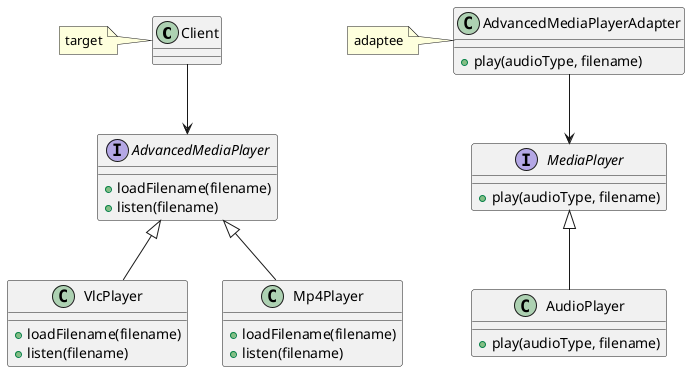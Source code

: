 @startuml

class Client

' FIXME this

note left: target
interface MediaPlayer {
+play(audioType, filename)
}

class AudioPlayer {
+play(audioType, filename)
}

class AdvancedMediaPlayerAdapter {
+play(audioType, filename)
}

note left: adaptee
interface AdvancedMediaPlayer {
+loadFilename(filename)
+listen(filename)
}

class VlcPlayer {
+loadFilename(filename)
+listen(filename)
}

class Mp4Player {
+loadFilename(filename)
+listen(filename)
}

MediaPlayer <|-- AudioPlayer
AdvancedMediaPlayerAdapter --> MediaPlayer
AdvancedMediaPlayer <|-- VlcPlayer
AdvancedMediaPlayer <|-- Mp4Player
Client --> AdvancedMediaPlayer

@enduml